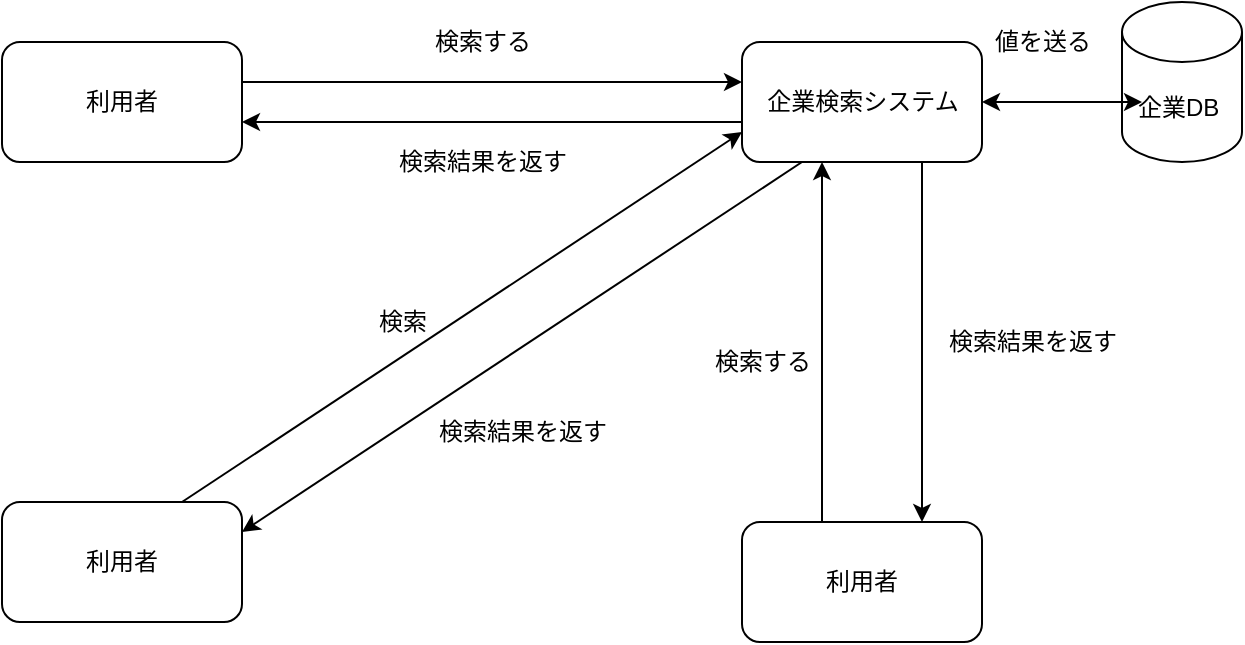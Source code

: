 <mxfile>
    <diagram id="DrTdS04VKBEzO_Rm8uye" name="Page-1">
        <mxGraphModel dx="285" dy="424" grid="1" gridSize="10" guides="1" tooltips="1" connect="1" arrows="1" fold="1" page="1" pageScale="1" pageWidth="850" pageHeight="1100" math="0" shadow="0">
            <root>
                <mxCell id="0"/>
                <mxCell id="1" parent="0"/>
                <mxCell id="2" value="利用者" style="rounded=1;whiteSpace=wrap;html=1;" vertex="1" parent="1">
                    <mxGeometry x="70" y="80" width="120" height="60" as="geometry"/>
                </mxCell>
                <mxCell id="3" value="利用者" style="rounded=1;whiteSpace=wrap;html=1;" vertex="1" parent="1">
                    <mxGeometry x="440" y="320" width="120" height="60" as="geometry"/>
                </mxCell>
                <mxCell id="4" value="" style="rounded=1;whiteSpace=wrap;html=1;" vertex="1" parent="1">
                    <mxGeometry x="440" y="80" width="120" height="60" as="geometry"/>
                </mxCell>
                <mxCell id="5" value="利用者" style="rounded=1;whiteSpace=wrap;html=1;" vertex="1" parent="1">
                    <mxGeometry x="70" y="310" width="120" height="60" as="geometry"/>
                </mxCell>
                <mxCell id="6" value="" style="endArrow=classic;html=1;" edge="1" parent="1">
                    <mxGeometry width="50" height="50" relative="1" as="geometry">
                        <mxPoint x="190" y="100" as="sourcePoint"/>
                        <mxPoint x="440" y="100" as="targetPoint"/>
                    </mxGeometry>
                </mxCell>
                <mxCell id="7" value="" style="endArrow=classic;html=1;" edge="1" parent="1">
                    <mxGeometry width="50" height="50" relative="1" as="geometry">
                        <mxPoint x="440" y="120" as="sourcePoint"/>
                        <mxPoint x="190" y="120" as="targetPoint"/>
                    </mxGeometry>
                </mxCell>
                <mxCell id="8" value="" style="endArrow=classic;html=1;exitX=0.25;exitY=1;exitDx=0;exitDy=0;entryX=1;entryY=0.25;entryDx=0;entryDy=0;" edge="1" parent="1" source="4" target="5">
                    <mxGeometry width="50" height="50" relative="1" as="geometry">
                        <mxPoint x="460" y="149" as="sourcePoint"/>
                        <mxPoint x="200" y="320" as="targetPoint"/>
                    </mxGeometry>
                </mxCell>
                <mxCell id="9" value="企業検索システム" style="text;html=1;align=center;verticalAlign=middle;resizable=0;points=[];autosize=1;strokeColor=none;fillColor=none;" vertex="1" parent="1">
                    <mxGeometry x="440" y="95" width="120" height="30" as="geometry"/>
                </mxCell>
                <mxCell id="11" value="" style="endArrow=classic;html=1;entryX=0;entryY=0.75;entryDx=0;entryDy=0;exitX=0.75;exitY=0;exitDx=0;exitDy=0;" edge="1" parent="1" source="5" target="4">
                    <mxGeometry width="50" height="50" relative="1" as="geometry">
                        <mxPoint x="270" y="230" as="sourcePoint"/>
                        <mxPoint x="320" y="180" as="targetPoint"/>
                    </mxGeometry>
                </mxCell>
                <mxCell id="12" value="" style="endArrow=classic;html=1;" edge="1" parent="1">
                    <mxGeometry width="50" height="50" relative="1" as="geometry">
                        <mxPoint x="480" y="320" as="sourcePoint"/>
                        <mxPoint x="480" y="140" as="targetPoint"/>
                    </mxGeometry>
                </mxCell>
                <mxCell id="13" value="" style="endArrow=classic;html=1;exitX=0.75;exitY=1;exitDx=0;exitDy=0;" edge="1" parent="1" source="4">
                    <mxGeometry width="50" height="50" relative="1" as="geometry">
                        <mxPoint x="370" y="230" as="sourcePoint"/>
                        <mxPoint x="530" y="320" as="targetPoint"/>
                    </mxGeometry>
                </mxCell>
                <mxCell id="15" value="企業DB&amp;nbsp;" style="shape=cylinder3;whiteSpace=wrap;html=1;boundedLbl=1;backgroundOutline=1;size=15;" vertex="1" parent="1">
                    <mxGeometry x="630" y="60" width="60" height="80" as="geometry"/>
                </mxCell>
                <mxCell id="16" value="" style="endArrow=classic;startArrow=classic;html=1;" edge="1" parent="1">
                    <mxGeometry width="50" height="50" relative="1" as="geometry">
                        <mxPoint x="560" y="110" as="sourcePoint"/>
                        <mxPoint x="640" y="110" as="targetPoint"/>
                        <Array as="points"/>
                    </mxGeometry>
                </mxCell>
                <mxCell id="17" value="検索する" style="text;html=1;align=center;verticalAlign=middle;resizable=0;points=[];autosize=1;strokeColor=none;fillColor=none;" vertex="1" parent="1">
                    <mxGeometry x="275" y="65" width="70" height="30" as="geometry"/>
                </mxCell>
                <mxCell id="18" value="検索結果を返す" style="text;html=1;align=center;verticalAlign=middle;resizable=0;points=[];autosize=1;strokeColor=none;fillColor=none;" vertex="1" parent="1">
                    <mxGeometry x="255" y="125" width="110" height="30" as="geometry"/>
                </mxCell>
                <mxCell id="19" value="検索" style="text;html=1;align=center;verticalAlign=middle;resizable=0;points=[];autosize=1;strokeColor=none;fillColor=none;" vertex="1" parent="1">
                    <mxGeometry x="245" y="205" width="50" height="30" as="geometry"/>
                </mxCell>
                <mxCell id="20" value="検索結果を返す" style="text;html=1;align=center;verticalAlign=middle;resizable=0;points=[];autosize=1;strokeColor=none;fillColor=none;" vertex="1" parent="1">
                    <mxGeometry x="275" y="260" width="110" height="30" as="geometry"/>
                </mxCell>
                <mxCell id="21" value="検索結果を返す" style="text;html=1;align=center;verticalAlign=middle;resizable=0;points=[];autosize=1;strokeColor=none;fillColor=none;" vertex="1" parent="1">
                    <mxGeometry x="530" y="215" width="110" height="30" as="geometry"/>
                </mxCell>
                <mxCell id="22" value="検索する" style="text;html=1;align=center;verticalAlign=middle;resizable=0;points=[];autosize=1;strokeColor=none;fillColor=none;" vertex="1" parent="1">
                    <mxGeometry x="415" y="225" width="70" height="30" as="geometry"/>
                </mxCell>
                <mxCell id="23" value="値を送る" style="text;html=1;align=center;verticalAlign=middle;resizable=0;points=[];autosize=1;strokeColor=none;fillColor=none;" vertex="1" parent="1">
                    <mxGeometry x="555" y="65" width="70" height="30" as="geometry"/>
                </mxCell>
            </root>
        </mxGraphModel>
    </diagram>
</mxfile>